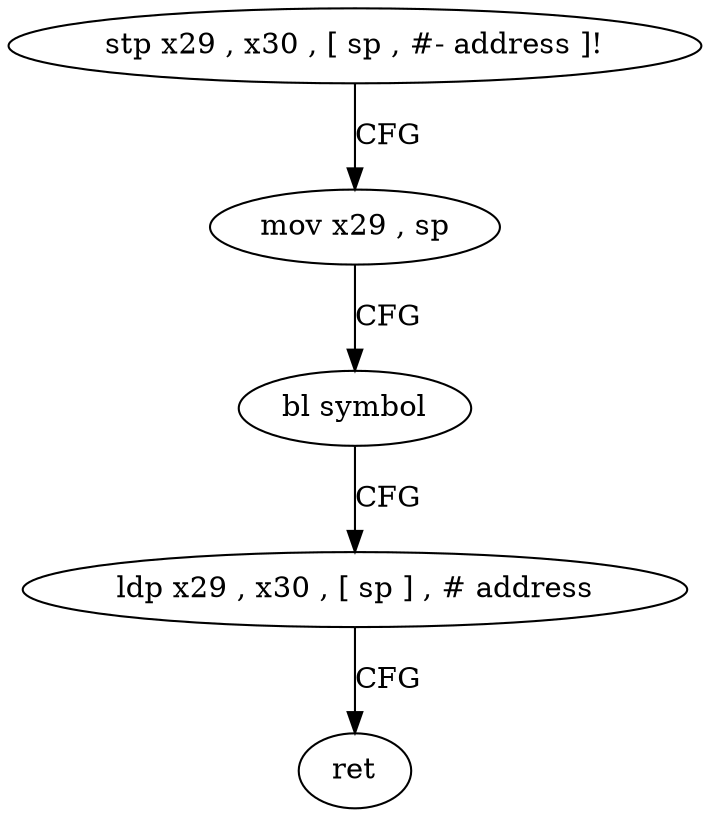 digraph "func" {
"4244160" [label = "stp x29 , x30 , [ sp , #- address ]!" ]
"4244164" [label = "mov x29 , sp" ]
"4244168" [label = "bl symbol" ]
"4244172" [label = "ldp x29 , x30 , [ sp ] , # address" ]
"4244176" [label = "ret" ]
"4244160" -> "4244164" [ label = "CFG" ]
"4244164" -> "4244168" [ label = "CFG" ]
"4244168" -> "4244172" [ label = "CFG" ]
"4244172" -> "4244176" [ label = "CFG" ]
}
